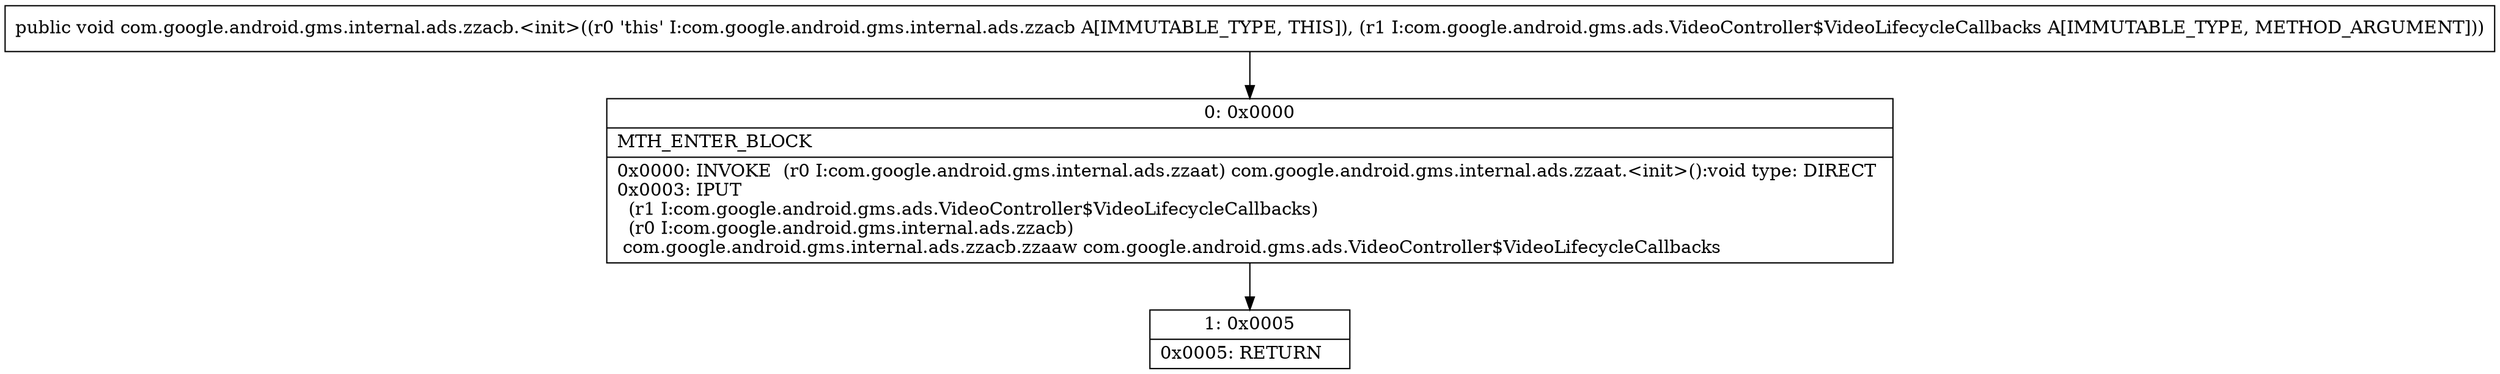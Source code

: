 digraph "CFG forcom.google.android.gms.internal.ads.zzacb.\<init\>(Lcom\/google\/android\/gms\/ads\/VideoController$VideoLifecycleCallbacks;)V" {
Node_0 [shape=record,label="{0\:\ 0x0000|MTH_ENTER_BLOCK\l|0x0000: INVOKE  (r0 I:com.google.android.gms.internal.ads.zzaat) com.google.android.gms.internal.ads.zzaat.\<init\>():void type: DIRECT \l0x0003: IPUT  \l  (r1 I:com.google.android.gms.ads.VideoController$VideoLifecycleCallbacks)\l  (r0 I:com.google.android.gms.internal.ads.zzacb)\l com.google.android.gms.internal.ads.zzacb.zzaaw com.google.android.gms.ads.VideoController$VideoLifecycleCallbacks \l}"];
Node_1 [shape=record,label="{1\:\ 0x0005|0x0005: RETURN   \l}"];
MethodNode[shape=record,label="{public void com.google.android.gms.internal.ads.zzacb.\<init\>((r0 'this' I:com.google.android.gms.internal.ads.zzacb A[IMMUTABLE_TYPE, THIS]), (r1 I:com.google.android.gms.ads.VideoController$VideoLifecycleCallbacks A[IMMUTABLE_TYPE, METHOD_ARGUMENT])) }"];
MethodNode -> Node_0;
Node_0 -> Node_1;
}

